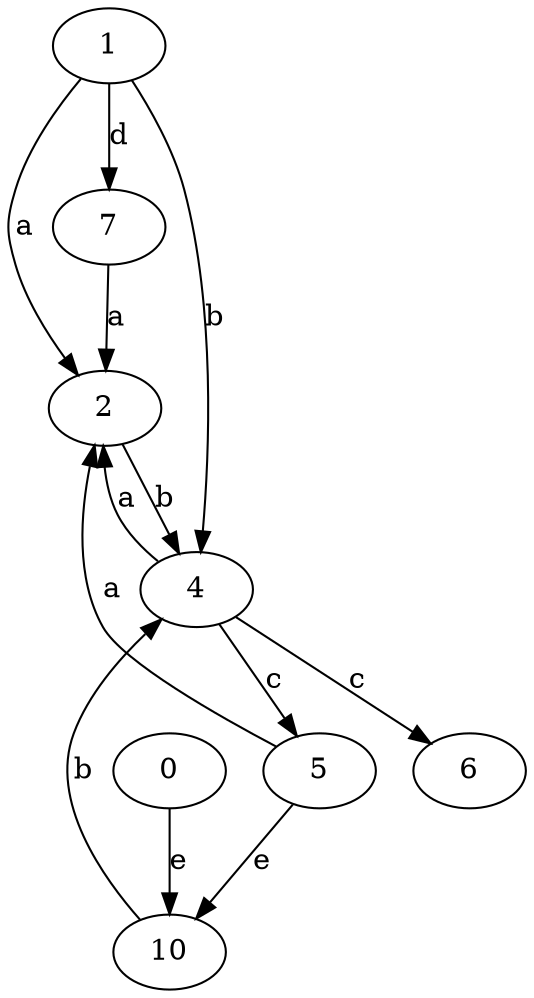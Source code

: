 strict digraph  {
1;
2;
4;
5;
6;
7;
0;
10;
1 -> 2  [label=a];
1 -> 4  [label=b];
1 -> 7  [label=d];
2 -> 4  [label=b];
4 -> 2  [label=a];
4 -> 5  [label=c];
4 -> 6  [label=c];
5 -> 2  [label=a];
5 -> 10  [label=e];
7 -> 2  [label=a];
0 -> 10  [label=e];
10 -> 4  [label=b];
}
